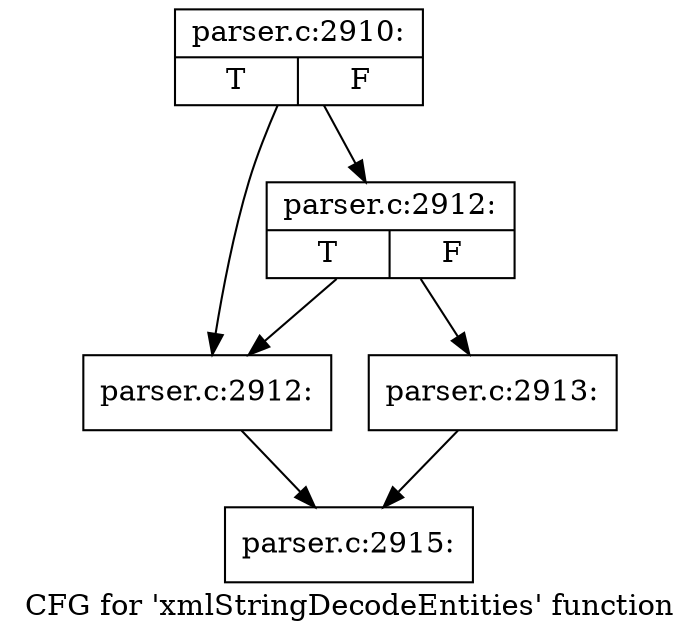 digraph "CFG for 'xmlStringDecodeEntities' function" {
	label="CFG for 'xmlStringDecodeEntities' function";

	Node0x3fcd1d0 [shape=record,label="{parser.c:2910:|{<s0>T|<s1>F}}"];
	Node0x3fcd1d0 -> Node0x42be9c0;
	Node0x3fcd1d0 -> Node0x42bea60;
	Node0x42bea60 [shape=record,label="{parser.c:2912:|{<s0>T|<s1>F}}"];
	Node0x42bea60 -> Node0x42be9c0;
	Node0x42bea60 -> Node0x42bea10;
	Node0x42be9c0 [shape=record,label="{parser.c:2912:}"];
	Node0x42be9c0 -> Node0x3fcd130;
	Node0x42bea10 [shape=record,label="{parser.c:2913:}"];
	Node0x42bea10 -> Node0x3fcd130;
	Node0x3fcd130 [shape=record,label="{parser.c:2915:}"];
}
